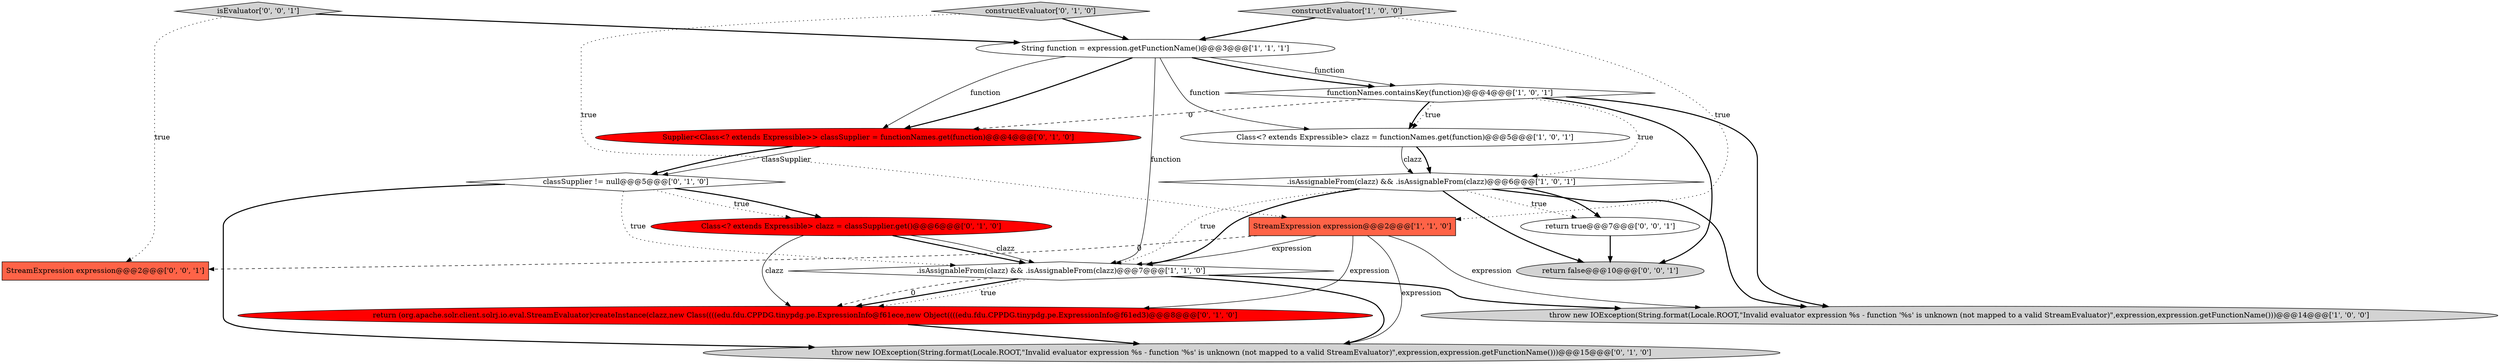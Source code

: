 digraph {
6 [style = filled, label = "String function = expression.getFunctionName()@@@3@@@['1', '1', '1']", fillcolor = white, shape = ellipse image = "AAA0AAABBB1BBB"];
2 [style = filled, label = "throw new IOException(String.format(Locale.ROOT,\"Invalid evaluator expression %s - function '%s' is unknown (not mapped to a valid StreamEvaluator)\",expression,expression.getFunctionName()))@@@14@@@['1', '0', '0']", fillcolor = lightgray, shape = ellipse image = "AAA0AAABBB1BBB"];
0 [style = filled, label = ".isAssignableFrom(clazz) && .isAssignableFrom(clazz)@@@6@@@['1', '0', '1']", fillcolor = white, shape = diamond image = "AAA0AAABBB1BBB"];
7 [style = filled, label = "StreamExpression expression@@@2@@@['1', '1', '0']", fillcolor = tomato, shape = box image = "AAA0AAABBB1BBB"];
9 [style = filled, label = "constructEvaluator['0', '1', '0']", fillcolor = lightgray, shape = diamond image = "AAA0AAABBB2BBB"];
10 [style = filled, label = "classSupplier != null@@@5@@@['0', '1', '0']", fillcolor = white, shape = diamond image = "AAA0AAABBB2BBB"];
13 [style = filled, label = "throw new IOException(String.format(Locale.ROOT,\"Invalid evaluator expression %s - function '%s' is unknown (not mapped to a valid StreamEvaluator)\",expression,expression.getFunctionName()))@@@15@@@['0', '1', '0']", fillcolor = lightgray, shape = ellipse image = "AAA0AAABBB2BBB"];
15 [style = filled, label = "StreamExpression expression@@@2@@@['0', '0', '1']", fillcolor = tomato, shape = box image = "AAA0AAABBB3BBB"];
16 [style = filled, label = "return true@@@7@@@['0', '0', '1']", fillcolor = white, shape = ellipse image = "AAA0AAABBB3BBB"];
4 [style = filled, label = "constructEvaluator['1', '0', '0']", fillcolor = lightgray, shape = diamond image = "AAA0AAABBB1BBB"];
1 [style = filled, label = ".isAssignableFrom(clazz) && .isAssignableFrom(clazz)@@@7@@@['1', '1', '0']", fillcolor = white, shape = diamond image = "AAA0AAABBB1BBB"];
5 [style = filled, label = "functionNames.containsKey(function)@@@4@@@['1', '0', '1']", fillcolor = white, shape = diamond image = "AAA0AAABBB1BBB"];
11 [style = filled, label = "Class<? extends Expressible> clazz = classSupplier.get()@@@6@@@['0', '1', '0']", fillcolor = red, shape = ellipse image = "AAA1AAABBB2BBB"];
12 [style = filled, label = "Supplier<Class<? extends Expressible>> classSupplier = functionNames.get(function)@@@4@@@['0', '1', '0']", fillcolor = red, shape = ellipse image = "AAA1AAABBB2BBB"];
14 [style = filled, label = "isEvaluator['0', '0', '1']", fillcolor = lightgray, shape = diamond image = "AAA0AAABBB3BBB"];
8 [style = filled, label = "return (org.apache.solr.client.solrj.io.eval.StreamEvaluator)createInstance(clazz,new Class((((edu.fdu.CPPDG.tinypdg.pe.ExpressionInfo@f61ece,new Object((((edu.fdu.CPPDG.tinypdg.pe.ExpressionInfo@f61ed3)@@@8@@@['0', '1', '0']", fillcolor = red, shape = ellipse image = "AAA1AAABBB2BBB"];
3 [style = filled, label = "Class<? extends Expressible> clazz = functionNames.get(function)@@@5@@@['1', '0', '1']", fillcolor = white, shape = ellipse image = "AAA0AAABBB1BBB"];
17 [style = filled, label = "return false@@@10@@@['0', '0', '1']", fillcolor = lightgray, shape = ellipse image = "AAA0AAABBB3BBB"];
5->3 [style = bold, label=""];
0->16 [style = bold, label=""];
5->12 [style = dashed, label="0"];
6->3 [style = solid, label="function"];
1->8 [style = bold, label=""];
4->6 [style = bold, label=""];
11->1 [style = bold, label=""];
0->17 [style = bold, label=""];
0->2 [style = bold, label=""];
4->7 [style = dotted, label="true"];
6->5 [style = solid, label="function"];
5->0 [style = dotted, label="true"];
7->13 [style = solid, label="expression"];
16->17 [style = bold, label=""];
5->3 [style = dotted, label="true"];
5->17 [style = bold, label=""];
1->13 [style = bold, label=""];
3->0 [style = bold, label=""];
11->1 [style = solid, label="clazz"];
9->6 [style = bold, label=""];
7->8 [style = solid, label="expression"];
11->8 [style = solid, label="clazz"];
6->5 [style = bold, label=""];
5->2 [style = bold, label=""];
14->15 [style = dotted, label="true"];
12->10 [style = solid, label="classSupplier"];
12->10 [style = bold, label=""];
6->12 [style = solid, label="function"];
7->1 [style = solid, label="expression"];
10->13 [style = bold, label=""];
10->11 [style = dotted, label="true"];
0->1 [style = bold, label=""];
1->8 [style = dotted, label="true"];
7->15 [style = dashed, label="0"];
1->8 [style = dashed, label="0"];
1->2 [style = bold, label=""];
0->16 [style = dotted, label="true"];
10->1 [style = dotted, label="true"];
9->7 [style = dotted, label="true"];
7->2 [style = solid, label="expression"];
3->0 [style = solid, label="clazz"];
14->6 [style = bold, label=""];
6->1 [style = solid, label="function"];
8->13 [style = bold, label=""];
0->1 [style = dotted, label="true"];
10->11 [style = bold, label=""];
6->12 [style = bold, label=""];
}
